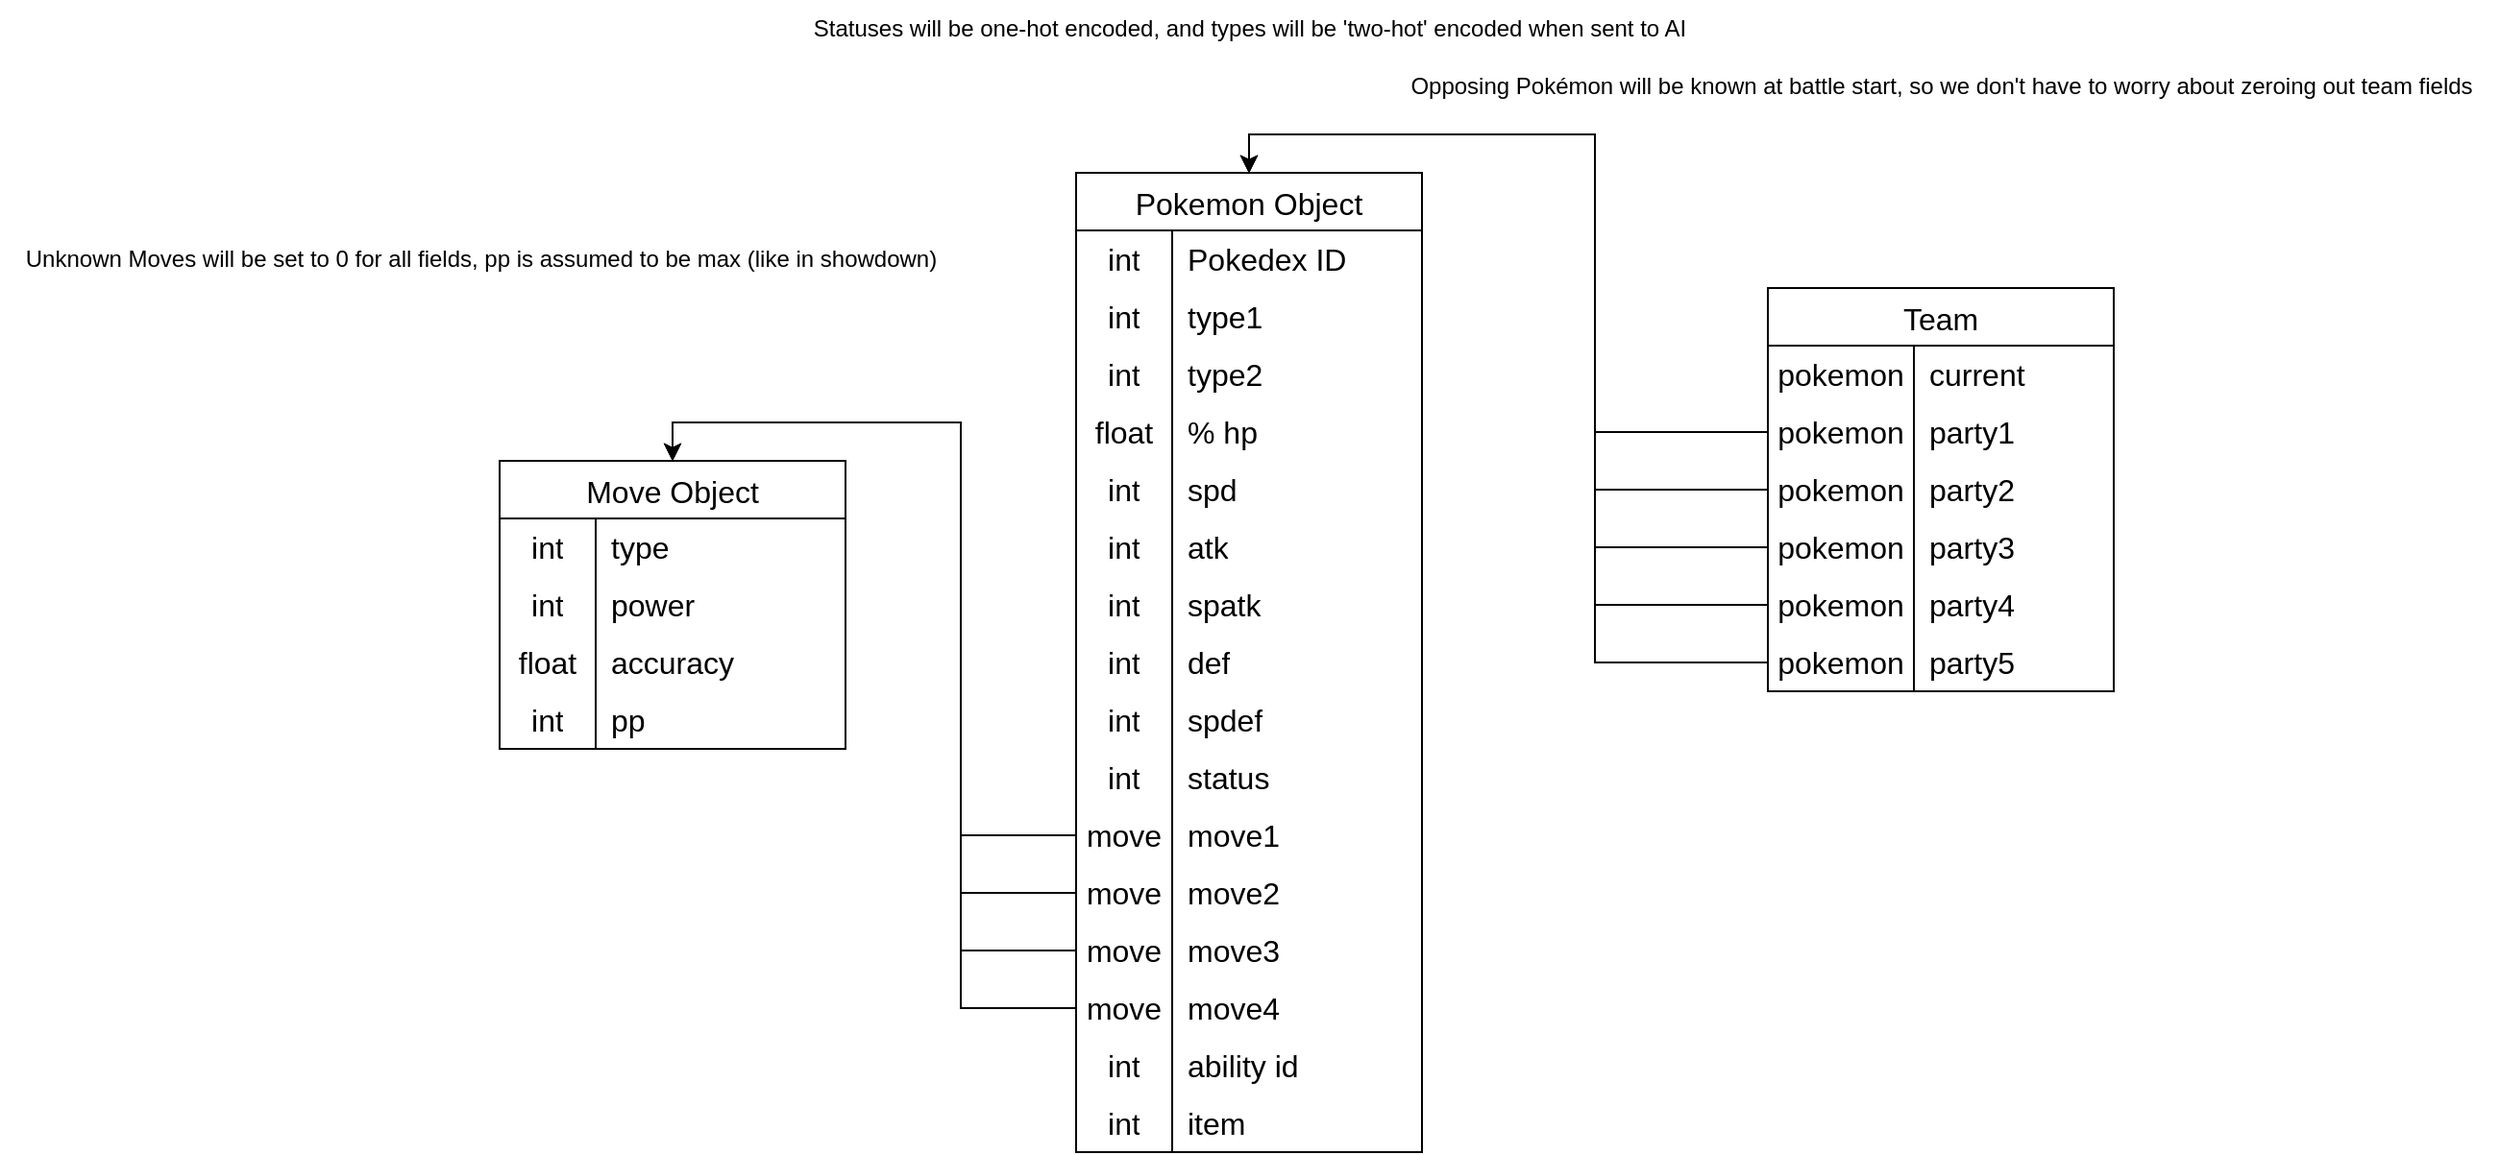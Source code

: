<mxfile version="22.0.8" type="google">
  <diagram id="C5RBs43oDa-KdzZeNtuy" name="Page-1">
    <mxGraphModel grid="1" page="1" gridSize="10" guides="1" tooltips="1" connect="1" arrows="1" fold="1" pageScale="1" pageWidth="827" pageHeight="1169" math="0" shadow="0">
      <root>
        <mxCell id="WIyWlLk6GJQsqaUBKTNV-0" />
        <mxCell id="WIyWlLk6GJQsqaUBKTNV-1" parent="WIyWlLk6GJQsqaUBKTNV-0" />
        <mxCell id="SVAEFrB0DHnwWRDpYp-a-40" value="Pokemon Object" style="shape=table;startSize=30;container=1;collapsible=0;childLayout=tableLayout;fixedRows=1;rowLines=0;fontStyle=0;strokeColor=default;fontSize=16;" vertex="1" parent="WIyWlLk6GJQsqaUBKTNV-1">
          <mxGeometry x="340" y="110" width="180" height="510" as="geometry" />
        </mxCell>
        <mxCell id="SVAEFrB0DHnwWRDpYp-a-41" value="" style="shape=tableRow;horizontal=0;startSize=0;swimlaneHead=0;swimlaneBody=0;top=0;left=0;bottom=0;right=0;collapsible=0;dropTarget=0;fillColor=none;points=[[0,0.5],[1,0.5]];portConstraint=eastwest;strokeColor=inherit;fontSize=16;" vertex="1" parent="SVAEFrB0DHnwWRDpYp-a-40">
          <mxGeometry y="30" width="180" height="30" as="geometry" />
        </mxCell>
        <mxCell id="SVAEFrB0DHnwWRDpYp-a-42" value="int" style="shape=partialRectangle;html=1;whiteSpace=wrap;connectable=0;fillColor=none;top=0;left=0;bottom=0;right=0;overflow=hidden;pointerEvents=1;strokeColor=inherit;fontSize=16;" vertex="1" parent="SVAEFrB0DHnwWRDpYp-a-41">
          <mxGeometry width="50" height="30" as="geometry">
            <mxRectangle width="50" height="30" as="alternateBounds" />
          </mxGeometry>
        </mxCell>
        <mxCell id="SVAEFrB0DHnwWRDpYp-a-43" value="Pokedex ID" style="shape=partialRectangle;html=1;whiteSpace=wrap;connectable=0;fillColor=none;top=0;left=0;bottom=0;right=0;align=left;spacingLeft=6;overflow=hidden;strokeColor=inherit;fontSize=16;" vertex="1" parent="SVAEFrB0DHnwWRDpYp-a-41">
          <mxGeometry x="50" width="130" height="30" as="geometry">
            <mxRectangle width="130" height="30" as="alternateBounds" />
          </mxGeometry>
        </mxCell>
        <mxCell id="SVAEFrB0DHnwWRDpYp-a-44" value="" style="shape=tableRow;horizontal=0;startSize=0;swimlaneHead=0;swimlaneBody=0;top=0;left=0;bottom=0;right=0;collapsible=0;dropTarget=0;fillColor=none;points=[[0,0.5],[1,0.5]];portConstraint=eastwest;strokeColor=inherit;fontSize=16;" vertex="1" parent="SVAEFrB0DHnwWRDpYp-a-40">
          <mxGeometry y="60" width="180" height="30" as="geometry" />
        </mxCell>
        <mxCell id="SVAEFrB0DHnwWRDpYp-a-45" value="int" style="shape=partialRectangle;html=1;whiteSpace=wrap;connectable=0;fillColor=none;top=0;left=0;bottom=0;right=0;overflow=hidden;strokeColor=inherit;fontSize=16;" vertex="1" parent="SVAEFrB0DHnwWRDpYp-a-44">
          <mxGeometry width="50" height="30" as="geometry">
            <mxRectangle width="50" height="30" as="alternateBounds" />
          </mxGeometry>
        </mxCell>
        <mxCell id="SVAEFrB0DHnwWRDpYp-a-46" value="type1" style="shape=partialRectangle;html=1;whiteSpace=wrap;connectable=0;fillColor=none;top=0;left=0;bottom=0;right=0;align=left;spacingLeft=6;overflow=hidden;strokeColor=inherit;fontSize=16;" vertex="1" parent="SVAEFrB0DHnwWRDpYp-a-44">
          <mxGeometry x="50" width="130" height="30" as="geometry">
            <mxRectangle width="130" height="30" as="alternateBounds" />
          </mxGeometry>
        </mxCell>
        <mxCell id="SVAEFrB0DHnwWRDpYp-a-47" value="" style="shape=tableRow;horizontal=0;startSize=0;swimlaneHead=0;swimlaneBody=0;top=0;left=0;bottom=0;right=0;collapsible=0;dropTarget=0;fillColor=none;points=[[0,0.5],[1,0.5]];portConstraint=eastwest;strokeColor=inherit;fontSize=16;" vertex="1" parent="SVAEFrB0DHnwWRDpYp-a-40">
          <mxGeometry y="90" width="180" height="30" as="geometry" />
        </mxCell>
        <mxCell id="SVAEFrB0DHnwWRDpYp-a-48" value="int" style="shape=partialRectangle;html=1;whiteSpace=wrap;connectable=0;fillColor=none;top=0;left=0;bottom=0;right=0;overflow=hidden;strokeColor=inherit;fontSize=16;" vertex="1" parent="SVAEFrB0DHnwWRDpYp-a-47">
          <mxGeometry width="50" height="30" as="geometry">
            <mxRectangle width="50" height="30" as="alternateBounds" />
          </mxGeometry>
        </mxCell>
        <mxCell id="SVAEFrB0DHnwWRDpYp-a-49" value="type2" style="shape=partialRectangle;html=1;whiteSpace=wrap;connectable=0;fillColor=none;top=0;left=0;bottom=0;right=0;align=left;spacingLeft=6;overflow=hidden;strokeColor=inherit;fontSize=16;" vertex="1" parent="SVAEFrB0DHnwWRDpYp-a-47">
          <mxGeometry x="50" width="130" height="30" as="geometry">
            <mxRectangle width="130" height="30" as="alternateBounds" />
          </mxGeometry>
        </mxCell>
        <mxCell id="SVAEFrB0DHnwWRDpYp-a-55" style="shape=tableRow;horizontal=0;startSize=0;swimlaneHead=0;swimlaneBody=0;top=0;left=0;bottom=0;right=0;collapsible=0;dropTarget=0;fillColor=none;points=[[0,0.5],[1,0.5]];portConstraint=eastwest;strokeColor=inherit;fontSize=16;" vertex="1" parent="SVAEFrB0DHnwWRDpYp-a-40">
          <mxGeometry y="120" width="180" height="30" as="geometry" />
        </mxCell>
        <mxCell id="SVAEFrB0DHnwWRDpYp-a-56" value="float" style="shape=partialRectangle;html=1;whiteSpace=wrap;connectable=0;fillColor=none;top=0;left=0;bottom=0;right=0;overflow=hidden;strokeColor=inherit;fontSize=16;" vertex="1" parent="SVAEFrB0DHnwWRDpYp-a-55">
          <mxGeometry width="50" height="30" as="geometry">
            <mxRectangle width="50" height="30" as="alternateBounds" />
          </mxGeometry>
        </mxCell>
        <mxCell id="SVAEFrB0DHnwWRDpYp-a-57" value="% hp" style="shape=partialRectangle;html=1;whiteSpace=wrap;connectable=0;fillColor=none;top=0;left=0;bottom=0;right=0;align=left;spacingLeft=6;overflow=hidden;strokeColor=inherit;fontSize=16;" vertex="1" parent="SVAEFrB0DHnwWRDpYp-a-55">
          <mxGeometry x="50" width="130" height="30" as="geometry">
            <mxRectangle width="130" height="30" as="alternateBounds" />
          </mxGeometry>
        </mxCell>
        <mxCell id="SVAEFrB0DHnwWRDpYp-a-58" style="shape=tableRow;horizontal=0;startSize=0;swimlaneHead=0;swimlaneBody=0;top=0;left=0;bottom=0;right=0;collapsible=0;dropTarget=0;fillColor=none;points=[[0,0.5],[1,0.5]];portConstraint=eastwest;strokeColor=inherit;fontSize=16;" vertex="1" parent="SVAEFrB0DHnwWRDpYp-a-40">
          <mxGeometry y="150" width="180" height="30" as="geometry" />
        </mxCell>
        <mxCell id="SVAEFrB0DHnwWRDpYp-a-59" value="int" style="shape=partialRectangle;html=1;whiteSpace=wrap;connectable=0;fillColor=none;top=0;left=0;bottom=0;right=0;overflow=hidden;strokeColor=inherit;fontSize=16;" vertex="1" parent="SVAEFrB0DHnwWRDpYp-a-58">
          <mxGeometry width="50" height="30" as="geometry">
            <mxRectangle width="50" height="30" as="alternateBounds" />
          </mxGeometry>
        </mxCell>
        <mxCell id="SVAEFrB0DHnwWRDpYp-a-60" value="spd" style="shape=partialRectangle;html=1;whiteSpace=wrap;connectable=0;fillColor=none;top=0;left=0;bottom=0;right=0;align=left;spacingLeft=6;overflow=hidden;strokeColor=inherit;fontSize=16;" vertex="1" parent="SVAEFrB0DHnwWRDpYp-a-58">
          <mxGeometry x="50" width="130" height="30" as="geometry">
            <mxRectangle width="130" height="30" as="alternateBounds" />
          </mxGeometry>
        </mxCell>
        <mxCell id="SVAEFrB0DHnwWRDpYp-a-62" style="shape=tableRow;horizontal=0;startSize=0;swimlaneHead=0;swimlaneBody=0;top=0;left=0;bottom=0;right=0;collapsible=0;dropTarget=0;fillColor=none;points=[[0,0.5],[1,0.5]];portConstraint=eastwest;strokeColor=inherit;fontSize=16;" vertex="1" parent="SVAEFrB0DHnwWRDpYp-a-40">
          <mxGeometry y="180" width="180" height="30" as="geometry" />
        </mxCell>
        <mxCell id="SVAEFrB0DHnwWRDpYp-a-63" value="int" style="shape=partialRectangle;html=1;whiteSpace=wrap;connectable=0;fillColor=none;top=0;left=0;bottom=0;right=0;overflow=hidden;strokeColor=inherit;fontSize=16;" vertex="1" parent="SVAEFrB0DHnwWRDpYp-a-62">
          <mxGeometry width="50" height="30" as="geometry">
            <mxRectangle width="50" height="30" as="alternateBounds" />
          </mxGeometry>
        </mxCell>
        <mxCell id="SVAEFrB0DHnwWRDpYp-a-64" value="atk" style="shape=partialRectangle;html=1;whiteSpace=wrap;connectable=0;fillColor=none;top=0;left=0;bottom=0;right=0;align=left;spacingLeft=6;overflow=hidden;strokeColor=inherit;fontSize=16;" vertex="1" parent="SVAEFrB0DHnwWRDpYp-a-62">
          <mxGeometry x="50" width="130" height="30" as="geometry">
            <mxRectangle width="130" height="30" as="alternateBounds" />
          </mxGeometry>
        </mxCell>
        <mxCell id="SVAEFrB0DHnwWRDpYp-a-68" style="shape=tableRow;horizontal=0;startSize=0;swimlaneHead=0;swimlaneBody=0;top=0;left=0;bottom=0;right=0;collapsible=0;dropTarget=0;fillColor=none;points=[[0,0.5],[1,0.5]];portConstraint=eastwest;strokeColor=inherit;fontSize=16;" vertex="1" parent="SVAEFrB0DHnwWRDpYp-a-40">
          <mxGeometry y="210" width="180" height="30" as="geometry" />
        </mxCell>
        <mxCell id="SVAEFrB0DHnwWRDpYp-a-69" value="int" style="shape=partialRectangle;html=1;whiteSpace=wrap;connectable=0;fillColor=none;top=0;left=0;bottom=0;right=0;overflow=hidden;strokeColor=inherit;fontSize=16;" vertex="1" parent="SVAEFrB0DHnwWRDpYp-a-68">
          <mxGeometry width="50" height="30" as="geometry">
            <mxRectangle width="50" height="30" as="alternateBounds" />
          </mxGeometry>
        </mxCell>
        <mxCell id="SVAEFrB0DHnwWRDpYp-a-70" value="spatk" style="shape=partialRectangle;html=1;whiteSpace=wrap;connectable=0;fillColor=none;top=0;left=0;bottom=0;right=0;align=left;spacingLeft=6;overflow=hidden;strokeColor=inherit;fontSize=16;" vertex="1" parent="SVAEFrB0DHnwWRDpYp-a-68">
          <mxGeometry x="50" width="130" height="30" as="geometry">
            <mxRectangle width="130" height="30" as="alternateBounds" />
          </mxGeometry>
        </mxCell>
        <mxCell id="SVAEFrB0DHnwWRDpYp-a-96" style="shape=tableRow;horizontal=0;startSize=0;swimlaneHead=0;swimlaneBody=0;top=0;left=0;bottom=0;right=0;collapsible=0;dropTarget=0;fillColor=none;points=[[0,0.5],[1,0.5]];portConstraint=eastwest;strokeColor=inherit;fontSize=16;" vertex="1" parent="SVAEFrB0DHnwWRDpYp-a-40">
          <mxGeometry y="240" width="180" height="30" as="geometry" />
        </mxCell>
        <mxCell id="SVAEFrB0DHnwWRDpYp-a-97" value="int" style="shape=partialRectangle;html=1;whiteSpace=wrap;connectable=0;fillColor=none;top=0;left=0;bottom=0;right=0;overflow=hidden;strokeColor=inherit;fontSize=16;" vertex="1" parent="SVAEFrB0DHnwWRDpYp-a-96">
          <mxGeometry width="50" height="30" as="geometry">
            <mxRectangle width="50" height="30" as="alternateBounds" />
          </mxGeometry>
        </mxCell>
        <mxCell id="SVAEFrB0DHnwWRDpYp-a-98" value="def" style="shape=partialRectangle;html=1;whiteSpace=wrap;connectable=0;fillColor=none;top=0;left=0;bottom=0;right=0;align=left;spacingLeft=6;overflow=hidden;strokeColor=inherit;fontSize=16;" vertex="1" parent="SVAEFrB0DHnwWRDpYp-a-96">
          <mxGeometry x="50" width="130" height="30" as="geometry">
            <mxRectangle width="130" height="30" as="alternateBounds" />
          </mxGeometry>
        </mxCell>
        <mxCell id="SVAEFrB0DHnwWRDpYp-a-99" style="shape=tableRow;horizontal=0;startSize=0;swimlaneHead=0;swimlaneBody=0;top=0;left=0;bottom=0;right=0;collapsible=0;dropTarget=0;fillColor=none;points=[[0,0.5],[1,0.5]];portConstraint=eastwest;strokeColor=inherit;fontSize=16;" vertex="1" parent="SVAEFrB0DHnwWRDpYp-a-40">
          <mxGeometry y="270" width="180" height="30" as="geometry" />
        </mxCell>
        <mxCell id="SVAEFrB0DHnwWRDpYp-a-100" value="int" style="shape=partialRectangle;html=1;whiteSpace=wrap;connectable=0;fillColor=none;top=0;left=0;bottom=0;right=0;overflow=hidden;strokeColor=inherit;fontSize=16;" vertex="1" parent="SVAEFrB0DHnwWRDpYp-a-99">
          <mxGeometry width="50" height="30" as="geometry">
            <mxRectangle width="50" height="30" as="alternateBounds" />
          </mxGeometry>
        </mxCell>
        <mxCell id="SVAEFrB0DHnwWRDpYp-a-101" value="spdef" style="shape=partialRectangle;html=1;whiteSpace=wrap;connectable=0;fillColor=none;top=0;left=0;bottom=0;right=0;align=left;spacingLeft=6;overflow=hidden;strokeColor=inherit;fontSize=16;" vertex="1" parent="SVAEFrB0DHnwWRDpYp-a-99">
          <mxGeometry x="50" width="130" height="30" as="geometry">
            <mxRectangle width="130" height="30" as="alternateBounds" />
          </mxGeometry>
        </mxCell>
        <mxCell id="SVAEFrB0DHnwWRDpYp-a-165" style="shape=tableRow;horizontal=0;startSize=0;swimlaneHead=0;swimlaneBody=0;top=0;left=0;bottom=0;right=0;collapsible=0;dropTarget=0;fillColor=none;points=[[0,0.5],[1,0.5]];portConstraint=eastwest;strokeColor=inherit;fontSize=16;" vertex="1" parent="SVAEFrB0DHnwWRDpYp-a-40">
          <mxGeometry y="300" width="180" height="30" as="geometry" />
        </mxCell>
        <mxCell id="SVAEFrB0DHnwWRDpYp-a-166" value="int" style="shape=partialRectangle;html=1;whiteSpace=wrap;connectable=0;fillColor=none;top=0;left=0;bottom=0;right=0;overflow=hidden;strokeColor=inherit;fontSize=16;" vertex="1" parent="SVAEFrB0DHnwWRDpYp-a-165">
          <mxGeometry width="50" height="30" as="geometry">
            <mxRectangle width="50" height="30" as="alternateBounds" />
          </mxGeometry>
        </mxCell>
        <mxCell id="SVAEFrB0DHnwWRDpYp-a-167" value="status" style="shape=partialRectangle;html=1;whiteSpace=wrap;connectable=0;fillColor=none;top=0;left=0;bottom=0;right=0;align=left;spacingLeft=6;overflow=hidden;strokeColor=inherit;fontSize=16;" vertex="1" parent="SVAEFrB0DHnwWRDpYp-a-165">
          <mxGeometry x="50" width="130" height="30" as="geometry">
            <mxRectangle width="130" height="30" as="alternateBounds" />
          </mxGeometry>
        </mxCell>
        <mxCell id="SVAEFrB0DHnwWRDpYp-a-168" style="shape=tableRow;horizontal=0;startSize=0;swimlaneHead=0;swimlaneBody=0;top=0;left=0;bottom=0;right=0;collapsible=0;dropTarget=0;fillColor=none;points=[[0,0.5],[1,0.5]];portConstraint=eastwest;strokeColor=inherit;fontSize=16;" vertex="1" parent="SVAEFrB0DHnwWRDpYp-a-40">
          <mxGeometry y="330" width="180" height="30" as="geometry" />
        </mxCell>
        <mxCell id="SVAEFrB0DHnwWRDpYp-a-169" value="move" style="shape=partialRectangle;html=1;whiteSpace=wrap;connectable=0;fillColor=none;top=0;left=0;bottom=0;right=0;overflow=hidden;strokeColor=inherit;fontSize=16;" vertex="1" parent="SVAEFrB0DHnwWRDpYp-a-168">
          <mxGeometry width="50" height="30" as="geometry">
            <mxRectangle width="50" height="30" as="alternateBounds" />
          </mxGeometry>
        </mxCell>
        <mxCell id="SVAEFrB0DHnwWRDpYp-a-170" value="move1" style="shape=partialRectangle;html=1;whiteSpace=wrap;connectable=0;fillColor=none;top=0;left=0;bottom=0;right=0;align=left;spacingLeft=6;overflow=hidden;strokeColor=inherit;fontSize=16;" vertex="1" parent="SVAEFrB0DHnwWRDpYp-a-168">
          <mxGeometry x="50" width="130" height="30" as="geometry">
            <mxRectangle width="130" height="30" as="alternateBounds" />
          </mxGeometry>
        </mxCell>
        <mxCell id="SVAEFrB0DHnwWRDpYp-a-171" style="shape=tableRow;horizontal=0;startSize=0;swimlaneHead=0;swimlaneBody=0;top=0;left=0;bottom=0;right=0;collapsible=0;dropTarget=0;fillColor=none;points=[[0,0.5],[1,0.5]];portConstraint=eastwest;strokeColor=inherit;fontSize=16;" vertex="1" parent="SVAEFrB0DHnwWRDpYp-a-40">
          <mxGeometry y="360" width="180" height="30" as="geometry" />
        </mxCell>
        <mxCell id="SVAEFrB0DHnwWRDpYp-a-172" value="move" style="shape=partialRectangle;html=1;whiteSpace=wrap;connectable=0;fillColor=none;top=0;left=0;bottom=0;right=0;overflow=hidden;strokeColor=inherit;fontSize=16;" vertex="1" parent="SVAEFrB0DHnwWRDpYp-a-171">
          <mxGeometry width="50" height="30" as="geometry">
            <mxRectangle width="50" height="30" as="alternateBounds" />
          </mxGeometry>
        </mxCell>
        <mxCell id="SVAEFrB0DHnwWRDpYp-a-173" value="move2" style="shape=partialRectangle;html=1;whiteSpace=wrap;connectable=0;fillColor=none;top=0;left=0;bottom=0;right=0;align=left;spacingLeft=6;overflow=hidden;strokeColor=inherit;fontSize=16;" vertex="1" parent="SVAEFrB0DHnwWRDpYp-a-171">
          <mxGeometry x="50" width="130" height="30" as="geometry">
            <mxRectangle width="130" height="30" as="alternateBounds" />
          </mxGeometry>
        </mxCell>
        <mxCell id="SVAEFrB0DHnwWRDpYp-a-174" style="shape=tableRow;horizontal=0;startSize=0;swimlaneHead=0;swimlaneBody=0;top=0;left=0;bottom=0;right=0;collapsible=0;dropTarget=0;fillColor=none;points=[[0,0.5],[1,0.5]];portConstraint=eastwest;strokeColor=inherit;fontSize=16;" vertex="1" parent="SVAEFrB0DHnwWRDpYp-a-40">
          <mxGeometry y="390" width="180" height="30" as="geometry" />
        </mxCell>
        <mxCell id="SVAEFrB0DHnwWRDpYp-a-175" value="move" style="shape=partialRectangle;html=1;whiteSpace=wrap;connectable=0;fillColor=none;top=0;left=0;bottom=0;right=0;overflow=hidden;strokeColor=inherit;fontSize=16;" vertex="1" parent="SVAEFrB0DHnwWRDpYp-a-174">
          <mxGeometry width="50" height="30" as="geometry">
            <mxRectangle width="50" height="30" as="alternateBounds" />
          </mxGeometry>
        </mxCell>
        <mxCell id="SVAEFrB0DHnwWRDpYp-a-176" value="move3" style="shape=partialRectangle;html=1;whiteSpace=wrap;connectable=0;fillColor=none;top=0;left=0;bottom=0;right=0;align=left;spacingLeft=6;overflow=hidden;strokeColor=inherit;fontSize=16;" vertex="1" parent="SVAEFrB0DHnwWRDpYp-a-174">
          <mxGeometry x="50" width="130" height="30" as="geometry">
            <mxRectangle width="130" height="30" as="alternateBounds" />
          </mxGeometry>
        </mxCell>
        <mxCell id="SVAEFrB0DHnwWRDpYp-a-177" style="shape=tableRow;horizontal=0;startSize=0;swimlaneHead=0;swimlaneBody=0;top=0;left=0;bottom=0;right=0;collapsible=0;dropTarget=0;fillColor=none;points=[[0,0.5],[1,0.5]];portConstraint=eastwest;strokeColor=inherit;fontSize=16;" vertex="1" parent="SVAEFrB0DHnwWRDpYp-a-40">
          <mxGeometry y="420" width="180" height="30" as="geometry" />
        </mxCell>
        <mxCell id="SVAEFrB0DHnwWRDpYp-a-178" value="move" style="shape=partialRectangle;html=1;whiteSpace=wrap;connectable=0;fillColor=none;top=0;left=0;bottom=0;right=0;overflow=hidden;strokeColor=inherit;fontSize=16;" vertex="1" parent="SVAEFrB0DHnwWRDpYp-a-177">
          <mxGeometry width="50" height="30" as="geometry">
            <mxRectangle width="50" height="30" as="alternateBounds" />
          </mxGeometry>
        </mxCell>
        <mxCell id="SVAEFrB0DHnwWRDpYp-a-179" value="move4" style="shape=partialRectangle;html=1;whiteSpace=wrap;connectable=0;fillColor=none;top=0;left=0;bottom=0;right=0;align=left;spacingLeft=6;overflow=hidden;strokeColor=inherit;fontSize=16;" vertex="1" parent="SVAEFrB0DHnwWRDpYp-a-177">
          <mxGeometry x="50" width="130" height="30" as="geometry">
            <mxRectangle width="130" height="30" as="alternateBounds" />
          </mxGeometry>
        </mxCell>
        <mxCell id="SVAEFrB0DHnwWRDpYp-a-181" value="" style="shape=tableRow;horizontal=0;startSize=0;swimlaneHead=0;swimlaneBody=0;top=0;left=0;bottom=0;right=0;collapsible=0;dropTarget=0;fillColor=none;points=[[0,0.5],[1,0.5]];portConstraint=eastwest;strokeColor=inherit;fontSize=16;" vertex="1" parent="SVAEFrB0DHnwWRDpYp-a-40">
          <mxGeometry y="450" width="180" height="30" as="geometry" />
        </mxCell>
        <mxCell id="SVAEFrB0DHnwWRDpYp-a-182" value="int" style="shape=partialRectangle;html=1;whiteSpace=wrap;connectable=0;fillColor=none;top=0;left=0;bottom=0;right=0;overflow=hidden;strokeColor=inherit;fontSize=16;" vertex="1" parent="SVAEFrB0DHnwWRDpYp-a-181">
          <mxGeometry width="50" height="30" as="geometry">
            <mxRectangle width="50" height="30" as="alternateBounds" />
          </mxGeometry>
        </mxCell>
        <mxCell id="SVAEFrB0DHnwWRDpYp-a-183" value="ability id" style="shape=partialRectangle;html=1;whiteSpace=wrap;connectable=0;fillColor=none;top=0;left=0;bottom=0;right=0;align=left;spacingLeft=6;overflow=hidden;strokeColor=inherit;fontSize=16;" vertex="1" parent="SVAEFrB0DHnwWRDpYp-a-181">
          <mxGeometry x="50" width="130" height="30" as="geometry">
            <mxRectangle width="130" height="30" as="alternateBounds" />
          </mxGeometry>
        </mxCell>
        <mxCell id="SVAEFrB0DHnwWRDpYp-a-184" style="shape=tableRow;horizontal=0;startSize=0;swimlaneHead=0;swimlaneBody=0;top=0;left=0;bottom=0;right=0;collapsible=0;dropTarget=0;fillColor=none;points=[[0,0.5],[1,0.5]];portConstraint=eastwest;strokeColor=inherit;fontSize=16;" vertex="1" parent="SVAEFrB0DHnwWRDpYp-a-40">
          <mxGeometry y="480" width="180" height="30" as="geometry" />
        </mxCell>
        <mxCell id="SVAEFrB0DHnwWRDpYp-a-185" value="int" style="shape=partialRectangle;html=1;whiteSpace=wrap;connectable=0;fillColor=none;top=0;left=0;bottom=0;right=0;overflow=hidden;strokeColor=inherit;fontSize=16;" vertex="1" parent="SVAEFrB0DHnwWRDpYp-a-184">
          <mxGeometry width="50" height="30" as="geometry">
            <mxRectangle width="50" height="30" as="alternateBounds" />
          </mxGeometry>
        </mxCell>
        <mxCell id="SVAEFrB0DHnwWRDpYp-a-186" value="item" style="shape=partialRectangle;html=1;whiteSpace=wrap;connectable=0;fillColor=none;top=0;left=0;bottom=0;right=0;align=left;spacingLeft=6;overflow=hidden;strokeColor=inherit;fontSize=16;" vertex="1" parent="SVAEFrB0DHnwWRDpYp-a-184">
          <mxGeometry x="50" width="130" height="30" as="geometry">
            <mxRectangle width="130" height="30" as="alternateBounds" />
          </mxGeometry>
        </mxCell>
        <mxCell id="SVAEFrB0DHnwWRDpYp-a-61" value="Statuses will be one-hot encoded, and types will be &#39;two-hot&#39; encoded when sent to AI" style="text;html=1;align=center;verticalAlign=middle;resizable=0;points=[];autosize=1;strokeColor=none;fillColor=none;" vertex="1" parent="WIyWlLk6GJQsqaUBKTNV-1">
          <mxGeometry x="190" y="20" width="480" height="30" as="geometry" />
        </mxCell>
        <mxCell id="SVAEFrB0DHnwWRDpYp-a-106" value="Move Object" style="shape=table;startSize=30;container=1;collapsible=0;childLayout=tableLayout;fixedRows=1;rowLines=0;fontStyle=0;strokeColor=default;fontSize=16;" vertex="1" parent="WIyWlLk6GJQsqaUBKTNV-1">
          <mxGeometry x="40" y="260" width="180" height="150" as="geometry" />
        </mxCell>
        <mxCell id="SVAEFrB0DHnwWRDpYp-a-107" value="" style="shape=tableRow;horizontal=0;startSize=0;swimlaneHead=0;swimlaneBody=0;top=0;left=0;bottom=0;right=0;collapsible=0;dropTarget=0;fillColor=none;points=[[0,0.5],[1,0.5]];portConstraint=eastwest;strokeColor=inherit;fontSize=16;" vertex="1" parent="SVAEFrB0DHnwWRDpYp-a-106">
          <mxGeometry y="30" width="180" height="30" as="geometry" />
        </mxCell>
        <mxCell id="SVAEFrB0DHnwWRDpYp-a-108" value="int" style="shape=partialRectangle;html=1;whiteSpace=wrap;connectable=0;fillColor=none;top=0;left=0;bottom=0;right=0;overflow=hidden;pointerEvents=1;strokeColor=inherit;fontSize=16;" vertex="1" parent="SVAEFrB0DHnwWRDpYp-a-107">
          <mxGeometry width="50" height="30" as="geometry">
            <mxRectangle width="50" height="30" as="alternateBounds" />
          </mxGeometry>
        </mxCell>
        <mxCell id="SVAEFrB0DHnwWRDpYp-a-109" value="type" style="shape=partialRectangle;html=1;whiteSpace=wrap;connectable=0;fillColor=none;top=0;left=0;bottom=0;right=0;align=left;spacingLeft=6;overflow=hidden;strokeColor=inherit;fontSize=16;" vertex="1" parent="SVAEFrB0DHnwWRDpYp-a-107">
          <mxGeometry x="50" width="130" height="30" as="geometry">
            <mxRectangle width="130" height="30" as="alternateBounds" />
          </mxGeometry>
        </mxCell>
        <mxCell id="SVAEFrB0DHnwWRDpYp-a-110" value="" style="shape=tableRow;horizontal=0;startSize=0;swimlaneHead=0;swimlaneBody=0;top=0;left=0;bottom=0;right=0;collapsible=0;dropTarget=0;fillColor=none;points=[[0,0.5],[1,0.5]];portConstraint=eastwest;strokeColor=inherit;fontSize=16;" vertex="1" parent="SVAEFrB0DHnwWRDpYp-a-106">
          <mxGeometry y="60" width="180" height="30" as="geometry" />
        </mxCell>
        <mxCell id="SVAEFrB0DHnwWRDpYp-a-111" value="int" style="shape=partialRectangle;html=1;whiteSpace=wrap;connectable=0;fillColor=none;top=0;left=0;bottom=0;right=0;overflow=hidden;strokeColor=inherit;fontSize=16;" vertex="1" parent="SVAEFrB0DHnwWRDpYp-a-110">
          <mxGeometry width="50" height="30" as="geometry">
            <mxRectangle width="50" height="30" as="alternateBounds" />
          </mxGeometry>
        </mxCell>
        <mxCell id="SVAEFrB0DHnwWRDpYp-a-112" value="power" style="shape=partialRectangle;html=1;whiteSpace=wrap;connectable=0;fillColor=none;top=0;left=0;bottom=0;right=0;align=left;spacingLeft=6;overflow=hidden;strokeColor=inherit;fontSize=16;" vertex="1" parent="SVAEFrB0DHnwWRDpYp-a-110">
          <mxGeometry x="50" width="130" height="30" as="geometry">
            <mxRectangle width="130" height="30" as="alternateBounds" />
          </mxGeometry>
        </mxCell>
        <mxCell id="SVAEFrB0DHnwWRDpYp-a-113" value="" style="shape=tableRow;horizontal=0;startSize=0;swimlaneHead=0;swimlaneBody=0;top=0;left=0;bottom=0;right=0;collapsible=0;dropTarget=0;fillColor=none;points=[[0,0.5],[1,0.5]];portConstraint=eastwest;strokeColor=inherit;fontSize=16;" vertex="1" parent="SVAEFrB0DHnwWRDpYp-a-106">
          <mxGeometry y="90" width="180" height="30" as="geometry" />
        </mxCell>
        <mxCell id="SVAEFrB0DHnwWRDpYp-a-114" value="float" style="shape=partialRectangle;html=1;whiteSpace=wrap;connectable=0;fillColor=none;top=0;left=0;bottom=0;right=0;overflow=hidden;strokeColor=inherit;fontSize=16;" vertex="1" parent="SVAEFrB0DHnwWRDpYp-a-113">
          <mxGeometry width="50" height="30" as="geometry">
            <mxRectangle width="50" height="30" as="alternateBounds" />
          </mxGeometry>
        </mxCell>
        <mxCell id="SVAEFrB0DHnwWRDpYp-a-115" value="accuracy" style="shape=partialRectangle;html=1;whiteSpace=wrap;connectable=0;fillColor=none;top=0;left=0;bottom=0;right=0;align=left;spacingLeft=6;overflow=hidden;strokeColor=inherit;fontSize=16;" vertex="1" parent="SVAEFrB0DHnwWRDpYp-a-113">
          <mxGeometry x="50" width="130" height="30" as="geometry">
            <mxRectangle width="130" height="30" as="alternateBounds" />
          </mxGeometry>
        </mxCell>
        <mxCell id="SVAEFrB0DHnwWRDpYp-a-116" style="shape=tableRow;horizontal=0;startSize=0;swimlaneHead=0;swimlaneBody=0;top=0;left=0;bottom=0;right=0;collapsible=0;dropTarget=0;fillColor=none;points=[[0,0.5],[1,0.5]];portConstraint=eastwest;strokeColor=inherit;fontSize=16;" vertex="1" parent="SVAEFrB0DHnwWRDpYp-a-106">
          <mxGeometry y="120" width="180" height="30" as="geometry" />
        </mxCell>
        <mxCell id="SVAEFrB0DHnwWRDpYp-a-117" value="int" style="shape=partialRectangle;html=1;whiteSpace=wrap;connectable=0;fillColor=none;top=0;left=0;bottom=0;right=0;overflow=hidden;strokeColor=inherit;fontSize=16;" vertex="1" parent="SVAEFrB0DHnwWRDpYp-a-116">
          <mxGeometry width="50" height="30" as="geometry">
            <mxRectangle width="50" height="30" as="alternateBounds" />
          </mxGeometry>
        </mxCell>
        <mxCell id="SVAEFrB0DHnwWRDpYp-a-118" value="pp" style="shape=partialRectangle;html=1;whiteSpace=wrap;connectable=0;fillColor=none;top=0;left=0;bottom=0;right=0;align=left;spacingLeft=6;overflow=hidden;strokeColor=inherit;fontSize=16;" vertex="1" parent="SVAEFrB0DHnwWRDpYp-a-116">
          <mxGeometry x="50" width="130" height="30" as="geometry">
            <mxRectangle width="130" height="30" as="alternateBounds" />
          </mxGeometry>
        </mxCell>
        <mxCell id="SVAEFrB0DHnwWRDpYp-a-127" value="Team" style="shape=table;startSize=30;container=1;collapsible=0;childLayout=tableLayout;fixedRows=1;rowLines=0;fontStyle=0;strokeColor=default;fontSize=16;" vertex="1" parent="WIyWlLk6GJQsqaUBKTNV-1">
          <mxGeometry x="700" y="170" width="180" height="210" as="geometry" />
        </mxCell>
        <mxCell id="SVAEFrB0DHnwWRDpYp-a-128" value="" style="shape=tableRow;horizontal=0;startSize=0;swimlaneHead=0;swimlaneBody=0;top=0;left=0;bottom=0;right=0;collapsible=0;dropTarget=0;fillColor=none;points=[[0,0.5],[1,0.5]];portConstraint=eastwest;strokeColor=inherit;fontSize=16;" vertex="1" parent="SVAEFrB0DHnwWRDpYp-a-127">
          <mxGeometry y="30" width="180" height="30" as="geometry" />
        </mxCell>
        <mxCell id="SVAEFrB0DHnwWRDpYp-a-129" value="pokemon" style="shape=partialRectangle;html=1;whiteSpace=wrap;connectable=0;fillColor=none;top=0;left=0;bottom=0;right=0;overflow=hidden;pointerEvents=1;strokeColor=inherit;fontSize=16;" vertex="1" parent="SVAEFrB0DHnwWRDpYp-a-128">
          <mxGeometry width="76" height="30" as="geometry">
            <mxRectangle width="76" height="30" as="alternateBounds" />
          </mxGeometry>
        </mxCell>
        <mxCell id="SVAEFrB0DHnwWRDpYp-a-130" value="current" style="shape=partialRectangle;html=1;whiteSpace=wrap;connectable=0;fillColor=none;top=0;left=0;bottom=0;right=0;align=left;spacingLeft=6;overflow=hidden;strokeColor=inherit;fontSize=16;" vertex="1" parent="SVAEFrB0DHnwWRDpYp-a-128">
          <mxGeometry x="76" width="104" height="30" as="geometry">
            <mxRectangle width="104" height="30" as="alternateBounds" />
          </mxGeometry>
        </mxCell>
        <mxCell id="SVAEFrB0DHnwWRDpYp-a-131" value="" style="shape=tableRow;horizontal=0;startSize=0;swimlaneHead=0;swimlaneBody=0;top=0;left=0;bottom=0;right=0;collapsible=0;dropTarget=0;fillColor=none;points=[[0,0.5],[1,0.5]];portConstraint=eastwest;strokeColor=inherit;fontSize=16;" vertex="1" parent="SVAEFrB0DHnwWRDpYp-a-127">
          <mxGeometry y="60" width="180" height="30" as="geometry" />
        </mxCell>
        <mxCell id="SVAEFrB0DHnwWRDpYp-a-132" value="pokemon" style="shape=partialRectangle;html=1;whiteSpace=wrap;connectable=0;fillColor=none;top=0;left=0;bottom=0;right=0;overflow=hidden;strokeColor=inherit;fontSize=16;" vertex="1" parent="SVAEFrB0DHnwWRDpYp-a-131">
          <mxGeometry width="76" height="30" as="geometry">
            <mxRectangle width="76" height="30" as="alternateBounds" />
          </mxGeometry>
        </mxCell>
        <mxCell id="SVAEFrB0DHnwWRDpYp-a-133" value="party1" style="shape=partialRectangle;html=1;whiteSpace=wrap;connectable=0;fillColor=none;top=0;left=0;bottom=0;right=0;align=left;spacingLeft=6;overflow=hidden;strokeColor=inherit;fontSize=16;" vertex="1" parent="SVAEFrB0DHnwWRDpYp-a-131">
          <mxGeometry x="76" width="104" height="30" as="geometry">
            <mxRectangle width="104" height="30" as="alternateBounds" />
          </mxGeometry>
        </mxCell>
        <mxCell id="SVAEFrB0DHnwWRDpYp-a-137" value="" style="shape=tableRow;horizontal=0;startSize=0;swimlaneHead=0;swimlaneBody=0;top=0;left=0;bottom=0;right=0;collapsible=0;dropTarget=0;fillColor=none;points=[[0,0.5],[1,0.5]];portConstraint=eastwest;strokeColor=inherit;fontSize=16;" vertex="1" parent="SVAEFrB0DHnwWRDpYp-a-127">
          <mxGeometry y="90" width="180" height="30" as="geometry" />
        </mxCell>
        <mxCell id="SVAEFrB0DHnwWRDpYp-a-138" value="pokemon" style="shape=partialRectangle;html=1;whiteSpace=wrap;connectable=0;fillColor=none;top=0;left=0;bottom=0;right=0;overflow=hidden;strokeColor=inherit;fontSize=16;" vertex="1" parent="SVAEFrB0DHnwWRDpYp-a-137">
          <mxGeometry width="76" height="30" as="geometry">
            <mxRectangle width="76" height="30" as="alternateBounds" />
          </mxGeometry>
        </mxCell>
        <mxCell id="SVAEFrB0DHnwWRDpYp-a-139" value="party2" style="shape=partialRectangle;html=1;whiteSpace=wrap;connectable=0;fillColor=none;top=0;left=0;bottom=0;right=0;align=left;spacingLeft=6;overflow=hidden;strokeColor=inherit;fontSize=16;" vertex="1" parent="SVAEFrB0DHnwWRDpYp-a-137">
          <mxGeometry x="76" width="104" height="30" as="geometry">
            <mxRectangle width="104" height="30" as="alternateBounds" />
          </mxGeometry>
        </mxCell>
        <mxCell id="SVAEFrB0DHnwWRDpYp-a-140" value="" style="shape=tableRow;horizontal=0;startSize=0;swimlaneHead=0;swimlaneBody=0;top=0;left=0;bottom=0;right=0;collapsible=0;dropTarget=0;fillColor=none;points=[[0,0.5],[1,0.5]];portConstraint=eastwest;strokeColor=inherit;fontSize=16;" vertex="1" parent="SVAEFrB0DHnwWRDpYp-a-127">
          <mxGeometry y="120" width="180" height="30" as="geometry" />
        </mxCell>
        <mxCell id="SVAEFrB0DHnwWRDpYp-a-141" value="pokemon" style="shape=partialRectangle;html=1;whiteSpace=wrap;connectable=0;fillColor=none;top=0;left=0;bottom=0;right=0;overflow=hidden;strokeColor=inherit;fontSize=16;" vertex="1" parent="SVAEFrB0DHnwWRDpYp-a-140">
          <mxGeometry width="76" height="30" as="geometry">
            <mxRectangle width="76" height="30" as="alternateBounds" />
          </mxGeometry>
        </mxCell>
        <mxCell id="SVAEFrB0DHnwWRDpYp-a-142" value="party3" style="shape=partialRectangle;html=1;whiteSpace=wrap;connectable=0;fillColor=none;top=0;left=0;bottom=0;right=0;align=left;spacingLeft=6;overflow=hidden;strokeColor=inherit;fontSize=16;" vertex="1" parent="SVAEFrB0DHnwWRDpYp-a-140">
          <mxGeometry x="76" width="104" height="30" as="geometry">
            <mxRectangle width="104" height="30" as="alternateBounds" />
          </mxGeometry>
        </mxCell>
        <mxCell id="SVAEFrB0DHnwWRDpYp-a-143" value="" style="shape=tableRow;horizontal=0;startSize=0;swimlaneHead=0;swimlaneBody=0;top=0;left=0;bottom=0;right=0;collapsible=0;dropTarget=0;fillColor=none;points=[[0,0.5],[1,0.5]];portConstraint=eastwest;strokeColor=inherit;fontSize=16;" vertex="1" parent="SVAEFrB0DHnwWRDpYp-a-127">
          <mxGeometry y="150" width="180" height="30" as="geometry" />
        </mxCell>
        <mxCell id="SVAEFrB0DHnwWRDpYp-a-144" value="pokemon" style="shape=partialRectangle;html=1;whiteSpace=wrap;connectable=0;fillColor=none;top=0;left=0;bottom=0;right=0;overflow=hidden;strokeColor=inherit;fontSize=16;" vertex="1" parent="SVAEFrB0DHnwWRDpYp-a-143">
          <mxGeometry width="76" height="30" as="geometry">
            <mxRectangle width="76" height="30" as="alternateBounds" />
          </mxGeometry>
        </mxCell>
        <mxCell id="SVAEFrB0DHnwWRDpYp-a-145" value="party4" style="shape=partialRectangle;html=1;whiteSpace=wrap;connectable=0;fillColor=none;top=0;left=0;bottom=0;right=0;align=left;spacingLeft=6;overflow=hidden;strokeColor=inherit;fontSize=16;" vertex="1" parent="SVAEFrB0DHnwWRDpYp-a-143">
          <mxGeometry x="76" width="104" height="30" as="geometry">
            <mxRectangle width="104" height="30" as="alternateBounds" />
          </mxGeometry>
        </mxCell>
        <mxCell id="SVAEFrB0DHnwWRDpYp-a-146" value="" style="shape=tableRow;horizontal=0;startSize=0;swimlaneHead=0;swimlaneBody=0;top=0;left=0;bottom=0;right=0;collapsible=0;dropTarget=0;fillColor=none;points=[[0,0.5],[1,0.5]];portConstraint=eastwest;strokeColor=inherit;fontSize=16;" vertex="1" parent="SVAEFrB0DHnwWRDpYp-a-127">
          <mxGeometry y="180" width="180" height="30" as="geometry" />
        </mxCell>
        <mxCell id="SVAEFrB0DHnwWRDpYp-a-147" value="pokemon" style="shape=partialRectangle;html=1;whiteSpace=wrap;connectable=0;fillColor=none;top=0;left=0;bottom=0;right=0;overflow=hidden;strokeColor=inherit;fontSize=16;" vertex="1" parent="SVAEFrB0DHnwWRDpYp-a-146">
          <mxGeometry width="76" height="30" as="geometry">
            <mxRectangle width="76" height="30" as="alternateBounds" />
          </mxGeometry>
        </mxCell>
        <mxCell id="SVAEFrB0DHnwWRDpYp-a-148" value="party5" style="shape=partialRectangle;html=1;whiteSpace=wrap;connectable=0;fillColor=none;top=0;left=0;bottom=0;right=0;align=left;spacingLeft=6;overflow=hidden;strokeColor=inherit;fontSize=16;" vertex="1" parent="SVAEFrB0DHnwWRDpYp-a-146">
          <mxGeometry x="76" width="104" height="30" as="geometry">
            <mxRectangle width="104" height="30" as="alternateBounds" />
          </mxGeometry>
        </mxCell>
        <mxCell id="SVAEFrB0DHnwWRDpYp-a-149" style="edgeStyle=orthogonalEdgeStyle;rounded=0;orthogonalLoop=1;jettySize=auto;html=1;exitX=0;exitY=0.5;exitDx=0;exitDy=0;entryX=0.5;entryY=0;entryDx=0;entryDy=0;" edge="1" parent="WIyWlLk6GJQsqaUBKTNV-1" source="SVAEFrB0DHnwWRDpYp-a-131" target="SVAEFrB0DHnwWRDpYp-a-40">
          <mxGeometry relative="1" as="geometry" />
        </mxCell>
        <mxCell id="SVAEFrB0DHnwWRDpYp-a-150" style="edgeStyle=orthogonalEdgeStyle;rounded=0;orthogonalLoop=1;jettySize=auto;html=1;exitX=0;exitY=0.5;exitDx=0;exitDy=0;entryX=0.5;entryY=0;entryDx=0;entryDy=0;" edge="1" parent="WIyWlLk6GJQsqaUBKTNV-1" source="SVAEFrB0DHnwWRDpYp-a-137" target="SVAEFrB0DHnwWRDpYp-a-40">
          <mxGeometry relative="1" as="geometry" />
        </mxCell>
        <mxCell id="SVAEFrB0DHnwWRDpYp-a-151" style="edgeStyle=orthogonalEdgeStyle;rounded=0;orthogonalLoop=1;jettySize=auto;html=1;exitX=0;exitY=0.5;exitDx=0;exitDy=0;entryX=0.5;entryY=0;entryDx=0;entryDy=0;" edge="1" parent="WIyWlLk6GJQsqaUBKTNV-1" source="SVAEFrB0DHnwWRDpYp-a-140" target="SVAEFrB0DHnwWRDpYp-a-40">
          <mxGeometry relative="1" as="geometry" />
        </mxCell>
        <mxCell id="SVAEFrB0DHnwWRDpYp-a-153" style="edgeStyle=orthogonalEdgeStyle;rounded=0;orthogonalLoop=1;jettySize=auto;html=1;exitX=0;exitY=0.5;exitDx=0;exitDy=0;entryX=0.5;entryY=0;entryDx=0;entryDy=0;" edge="1" parent="WIyWlLk6GJQsqaUBKTNV-1" source="SVAEFrB0DHnwWRDpYp-a-143" target="SVAEFrB0DHnwWRDpYp-a-40">
          <mxGeometry relative="1" as="geometry" />
        </mxCell>
        <mxCell id="SVAEFrB0DHnwWRDpYp-a-154" style="edgeStyle=orthogonalEdgeStyle;rounded=0;orthogonalLoop=1;jettySize=auto;html=1;exitX=0;exitY=0.5;exitDx=0;exitDy=0;entryX=0.5;entryY=0;entryDx=0;entryDy=0;" edge="1" parent="WIyWlLk6GJQsqaUBKTNV-1" source="SVAEFrB0DHnwWRDpYp-a-146" target="SVAEFrB0DHnwWRDpYp-a-40">
          <mxGeometry relative="1" as="geometry" />
        </mxCell>
        <mxCell id="SVAEFrB0DHnwWRDpYp-a-155" value="Unknown Moves will be set to 0 for all fields, pp is assumed to be max (like in showdown)" style="text;html=1;align=center;verticalAlign=middle;resizable=0;points=[];autosize=1;strokeColor=none;fillColor=none;" vertex="1" parent="WIyWlLk6GJQsqaUBKTNV-1">
          <mxGeometry x="-220" y="140" width="500" height="30" as="geometry" />
        </mxCell>
        <mxCell id="SVAEFrB0DHnwWRDpYp-a-156" value="Opposing Pokémon will be known at battle start, so we don&#39;t have to worry about zeroing out team fields" style="text;html=1;align=center;verticalAlign=middle;resizable=0;points=[];autosize=1;strokeColor=none;fillColor=none;" vertex="1" parent="WIyWlLk6GJQsqaUBKTNV-1">
          <mxGeometry x="500" y="50" width="580" height="30" as="geometry" />
        </mxCell>
        <mxCell id="SVAEFrB0DHnwWRDpYp-a-187" style="edgeStyle=orthogonalEdgeStyle;rounded=0;orthogonalLoop=1;jettySize=auto;html=1;exitX=0;exitY=0.5;exitDx=0;exitDy=0;entryX=0.5;entryY=0;entryDx=0;entryDy=0;" edge="1" parent="WIyWlLk6GJQsqaUBKTNV-1" source="SVAEFrB0DHnwWRDpYp-a-168" target="SVAEFrB0DHnwWRDpYp-a-106">
          <mxGeometry relative="1" as="geometry" />
        </mxCell>
        <mxCell id="SVAEFrB0DHnwWRDpYp-a-189" style="edgeStyle=orthogonalEdgeStyle;rounded=0;orthogonalLoop=1;jettySize=auto;html=1;exitX=0;exitY=0.5;exitDx=0;exitDy=0;entryX=0.5;entryY=0;entryDx=0;entryDy=0;" edge="1" parent="WIyWlLk6GJQsqaUBKTNV-1" source="SVAEFrB0DHnwWRDpYp-a-171" target="SVAEFrB0DHnwWRDpYp-a-106">
          <mxGeometry relative="1" as="geometry" />
        </mxCell>
        <mxCell id="SVAEFrB0DHnwWRDpYp-a-190" style="edgeStyle=orthogonalEdgeStyle;rounded=0;orthogonalLoop=1;jettySize=auto;html=1;exitX=0;exitY=0.5;exitDx=0;exitDy=0;entryX=0.5;entryY=0;entryDx=0;entryDy=0;" edge="1" parent="WIyWlLk6GJQsqaUBKTNV-1" source="SVAEFrB0DHnwWRDpYp-a-174" target="SVAEFrB0DHnwWRDpYp-a-106">
          <mxGeometry relative="1" as="geometry" />
        </mxCell>
        <mxCell id="SVAEFrB0DHnwWRDpYp-a-191" style="edgeStyle=orthogonalEdgeStyle;rounded=0;orthogonalLoop=1;jettySize=auto;html=1;exitX=0;exitY=0.5;exitDx=0;exitDy=0;entryX=0.5;entryY=0;entryDx=0;entryDy=0;" edge="1" parent="WIyWlLk6GJQsqaUBKTNV-1" source="SVAEFrB0DHnwWRDpYp-a-177" target="SVAEFrB0DHnwWRDpYp-a-106">
          <mxGeometry relative="1" as="geometry" />
        </mxCell>
      </root>
    </mxGraphModel>
  </diagram>
</mxfile>
